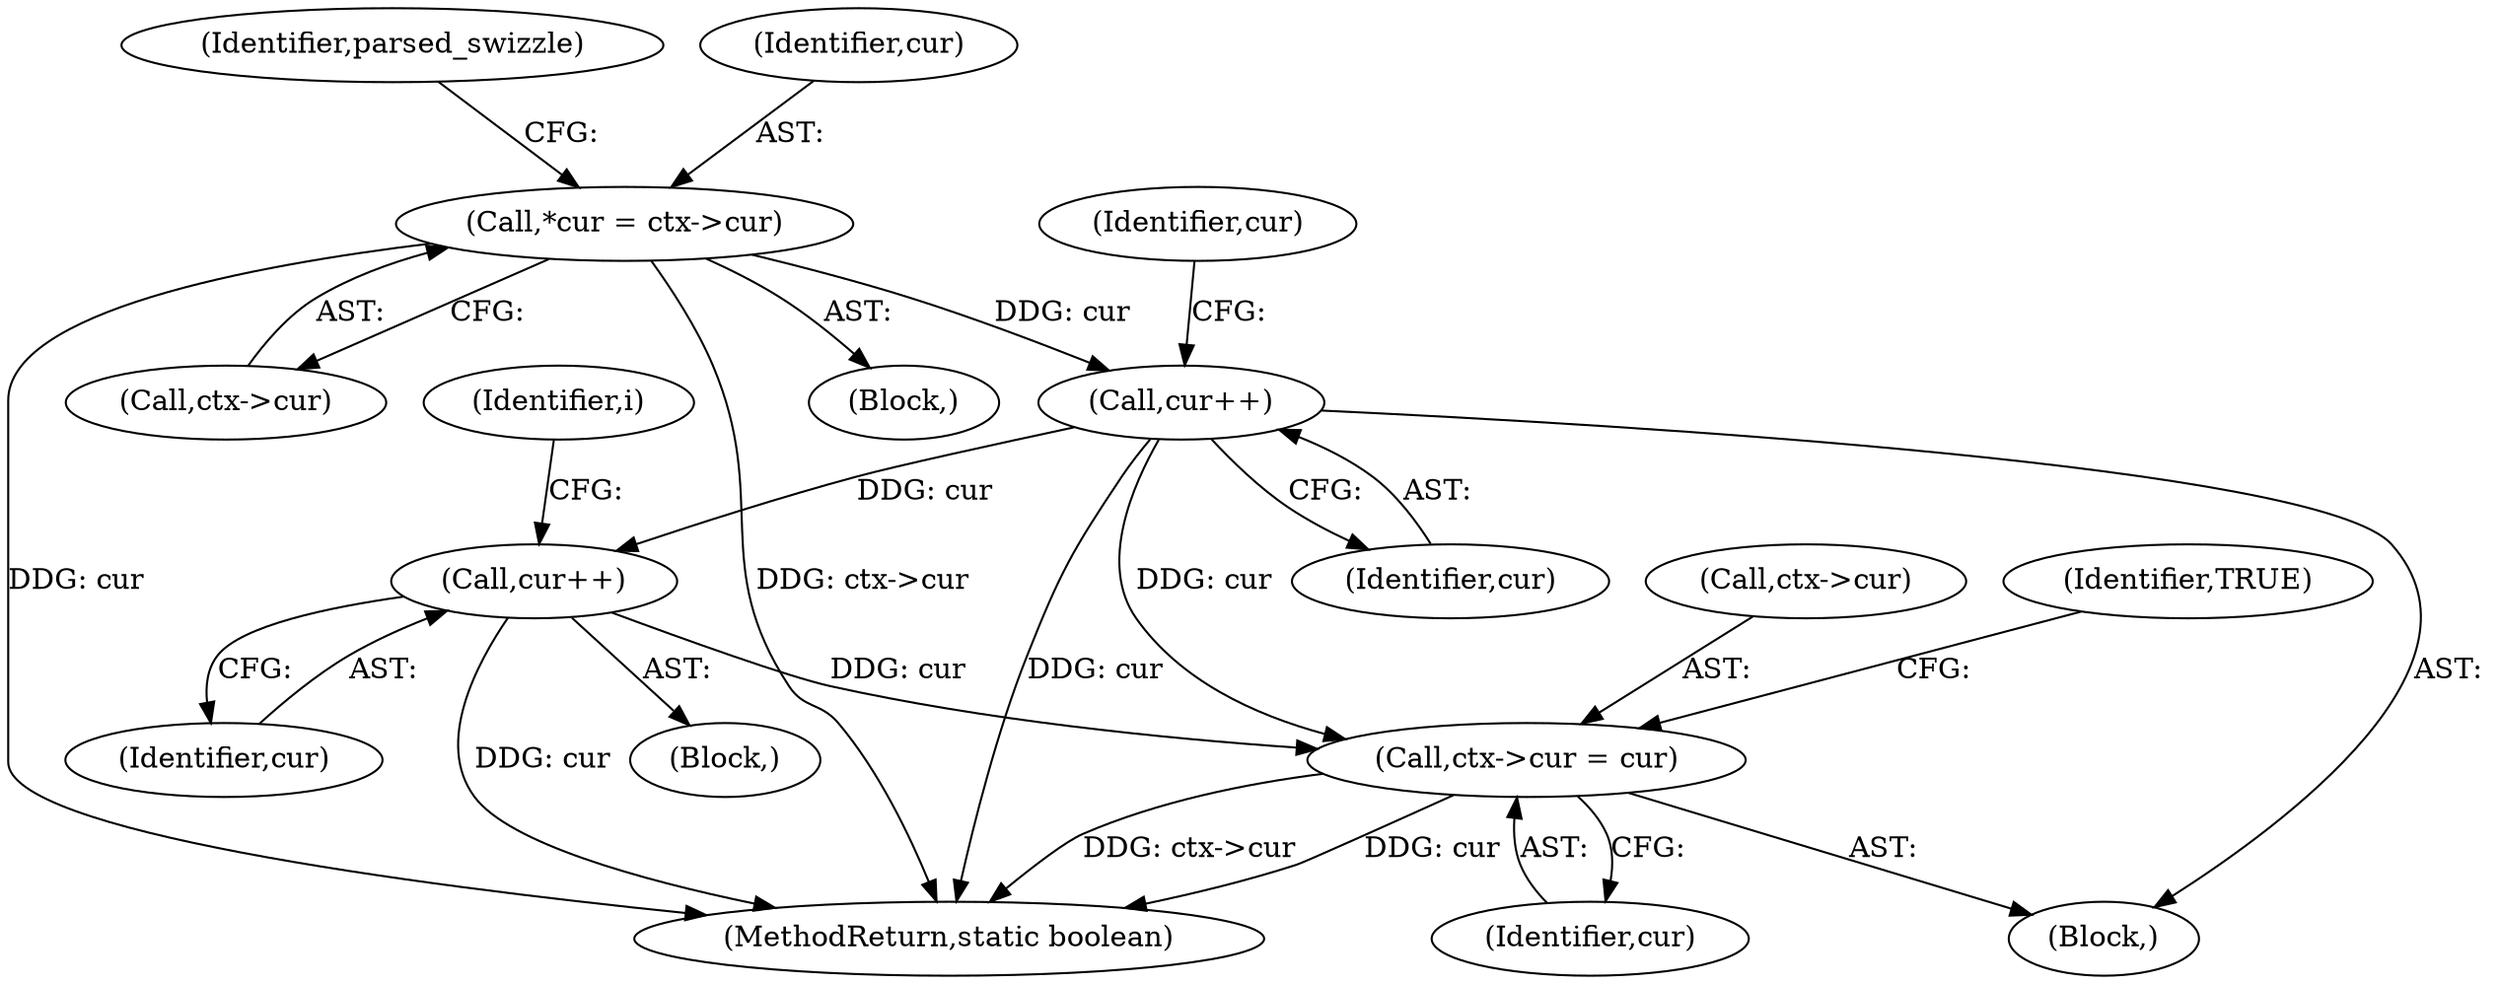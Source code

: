 digraph "0_virglrenderer_e534b51ca3c3cd25f3990589932a9ed711c59b27@pointer" {
"1001694" [label="(Call,cur++)"];
"1001675" [label="(Call,*cur = ctx->cur)"];
"1001763" [label="(Call,cur++)"];
"1001769" [label="(Call,ctx->cur = cur)"];
"1004155" [label="(MethodReturn,static boolean)"];
"1001763" [label="(Call,cur++)"];
"1001769" [label="(Call,ctx->cur = cur)"];
"1001708" [label="(Block,)"];
"1001707" [label="(Identifier,i)"];
"1001695" [label="(Identifier,cur)"];
"1001677" [label="(Call,ctx->cur)"];
"1001770" [label="(Call,ctx->cur)"];
"1001682" [label="(Identifier,parsed_swizzle)"];
"1001692" [label="(Block,)"];
"1001675" [label="(Call,*cur = ctx->cur)"];
"1001764" [label="(Identifier,cur)"];
"1001673" [label="(Block,)"];
"1001773" [label="(Identifier,cur)"];
"1001775" [label="(Identifier,TRUE)"];
"1001694" [label="(Call,cur++)"];
"1001698" [label="(Identifier,cur)"];
"1001676" [label="(Identifier,cur)"];
"1001694" -> "1001692"  [label="AST: "];
"1001694" -> "1001695"  [label="CFG: "];
"1001695" -> "1001694"  [label="AST: "];
"1001698" -> "1001694"  [label="CFG: "];
"1001694" -> "1004155"  [label="DDG: cur"];
"1001675" -> "1001694"  [label="DDG: cur"];
"1001694" -> "1001763"  [label="DDG: cur"];
"1001694" -> "1001769"  [label="DDG: cur"];
"1001675" -> "1001673"  [label="AST: "];
"1001675" -> "1001677"  [label="CFG: "];
"1001676" -> "1001675"  [label="AST: "];
"1001677" -> "1001675"  [label="AST: "];
"1001682" -> "1001675"  [label="CFG: "];
"1001675" -> "1004155"  [label="DDG: ctx->cur"];
"1001675" -> "1004155"  [label="DDG: cur"];
"1001763" -> "1001708"  [label="AST: "];
"1001763" -> "1001764"  [label="CFG: "];
"1001764" -> "1001763"  [label="AST: "];
"1001707" -> "1001763"  [label="CFG: "];
"1001763" -> "1004155"  [label="DDG: cur"];
"1001763" -> "1001769"  [label="DDG: cur"];
"1001769" -> "1001692"  [label="AST: "];
"1001769" -> "1001773"  [label="CFG: "];
"1001770" -> "1001769"  [label="AST: "];
"1001773" -> "1001769"  [label="AST: "];
"1001775" -> "1001769"  [label="CFG: "];
"1001769" -> "1004155"  [label="DDG: ctx->cur"];
"1001769" -> "1004155"  [label="DDG: cur"];
}
